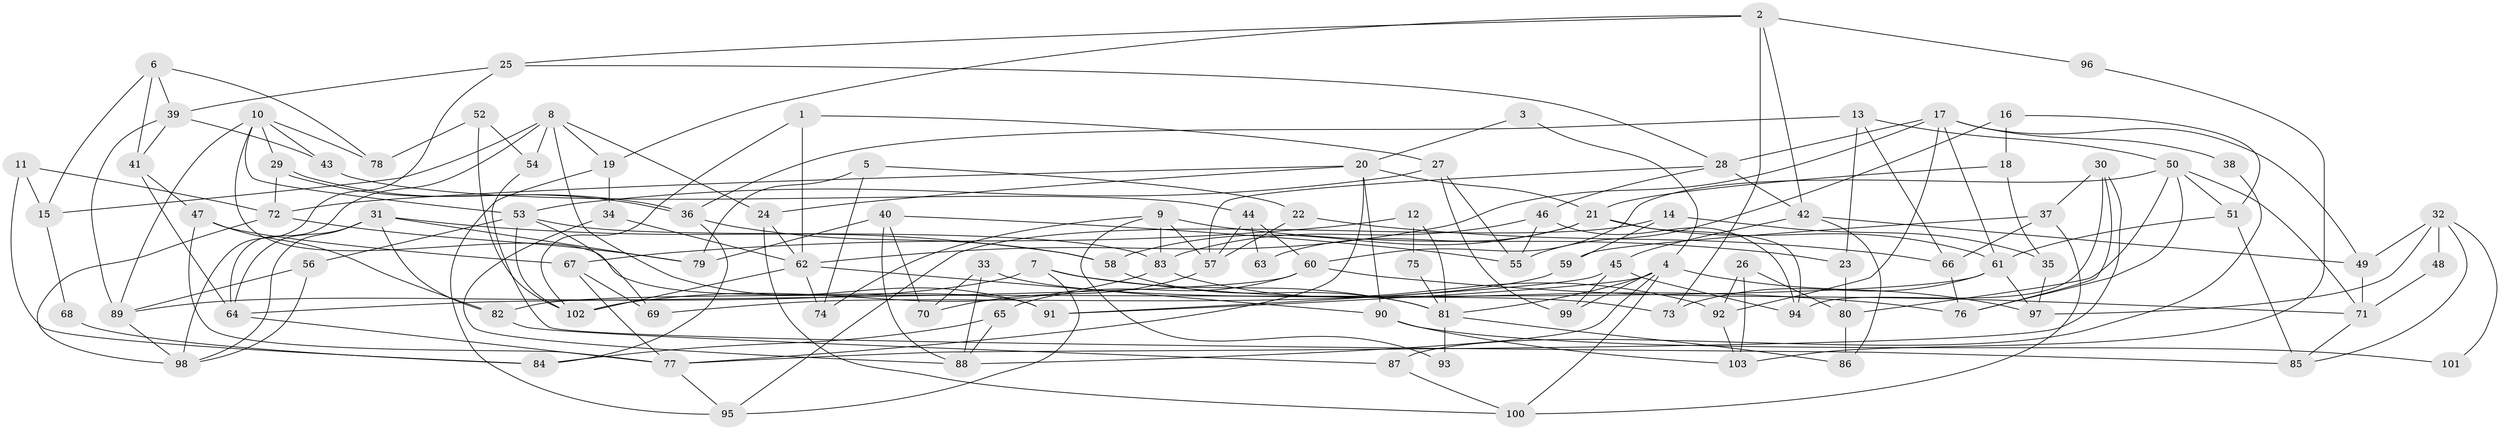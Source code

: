 // coarse degree distribution, {3: 0.2361111111111111, 8: 0.1111111111111111, 2: 0.08333333333333333, 9: 0.013888888888888888, 6: 0.125, 4: 0.2361111111111111, 11: 0.013888888888888888, 5: 0.1388888888888889, 7: 0.041666666666666664}
// Generated by graph-tools (version 1.1) at 2025/52/02/27/25 19:52:05]
// undirected, 103 vertices, 206 edges
graph export_dot {
graph [start="1"]
  node [color=gray90,style=filled];
  1;
  2;
  3;
  4;
  5;
  6;
  7;
  8;
  9;
  10;
  11;
  12;
  13;
  14;
  15;
  16;
  17;
  18;
  19;
  20;
  21;
  22;
  23;
  24;
  25;
  26;
  27;
  28;
  29;
  30;
  31;
  32;
  33;
  34;
  35;
  36;
  37;
  38;
  39;
  40;
  41;
  42;
  43;
  44;
  45;
  46;
  47;
  48;
  49;
  50;
  51;
  52;
  53;
  54;
  55;
  56;
  57;
  58;
  59;
  60;
  61;
  62;
  63;
  64;
  65;
  66;
  67;
  68;
  69;
  70;
  71;
  72;
  73;
  74;
  75;
  76;
  77;
  78;
  79;
  80;
  81;
  82;
  83;
  84;
  85;
  86;
  87;
  88;
  89;
  90;
  91;
  92;
  93;
  94;
  95;
  96;
  97;
  98;
  99;
  100;
  101;
  102;
  103;
  1 -- 27;
  1 -- 62;
  1 -- 102;
  2 -- 25;
  2 -- 19;
  2 -- 42;
  2 -- 73;
  2 -- 96;
  3 -- 4;
  3 -- 20;
  4 -- 99;
  4 -- 100;
  4 -- 81;
  4 -- 88;
  4 -- 91;
  4 -- 97;
  5 -- 74;
  5 -- 79;
  5 -- 22;
  6 -- 15;
  6 -- 78;
  6 -- 39;
  6 -- 41;
  7 -- 81;
  7 -- 76;
  7 -- 89;
  7 -- 95;
  8 -- 64;
  8 -- 19;
  8 -- 15;
  8 -- 24;
  8 -- 54;
  8 -- 91;
  9 -- 57;
  9 -- 83;
  9 -- 23;
  9 -- 74;
  9 -- 93;
  10 -- 53;
  10 -- 91;
  10 -- 29;
  10 -- 43;
  10 -- 78;
  10 -- 89;
  11 -- 84;
  11 -- 72;
  11 -- 15;
  12 -- 67;
  12 -- 81;
  12 -- 75;
  13 -- 66;
  13 -- 23;
  13 -- 36;
  13 -- 50;
  14 -- 95;
  14 -- 35;
  14 -- 59;
  15 -- 68;
  16 -- 51;
  16 -- 55;
  16 -- 18;
  17 -- 61;
  17 -- 62;
  17 -- 28;
  17 -- 38;
  17 -- 49;
  17 -- 92;
  18 -- 21;
  18 -- 35;
  19 -- 34;
  19 -- 95;
  20 -- 21;
  20 -- 72;
  20 -- 24;
  20 -- 77;
  20 -- 90;
  21 -- 94;
  21 -- 58;
  21 -- 61;
  21 -- 63;
  22 -- 66;
  22 -- 57;
  23 -- 80;
  24 -- 62;
  24 -- 100;
  25 -- 39;
  25 -- 28;
  25 -- 98;
  26 -- 103;
  26 -- 80;
  26 -- 92;
  27 -- 55;
  27 -- 53;
  27 -- 99;
  28 -- 57;
  28 -- 42;
  28 -- 46;
  29 -- 36;
  29 -- 36;
  29 -- 72;
  30 -- 77;
  30 -- 94;
  30 -- 37;
  30 -- 76;
  31 -- 64;
  31 -- 98;
  31 -- 58;
  31 -- 79;
  31 -- 82;
  32 -- 97;
  32 -- 49;
  32 -- 48;
  32 -- 85;
  32 -- 101;
  33 -- 73;
  33 -- 70;
  33 -- 88;
  34 -- 62;
  34 -- 88;
  35 -- 97;
  36 -- 58;
  36 -- 84;
  37 -- 59;
  37 -- 66;
  37 -- 100;
  38 -- 87;
  39 -- 89;
  39 -- 41;
  39 -- 43;
  40 -- 79;
  40 -- 88;
  40 -- 55;
  40 -- 70;
  41 -- 47;
  41 -- 64;
  42 -- 45;
  42 -- 49;
  42 -- 86;
  43 -- 44;
  44 -- 60;
  44 -- 57;
  44 -- 63;
  45 -- 91;
  45 -- 94;
  45 -- 99;
  46 -- 83;
  46 -- 55;
  46 -- 94;
  47 -- 77;
  47 -- 67;
  47 -- 82;
  48 -- 71;
  49 -- 71;
  50 -- 71;
  50 -- 51;
  50 -- 60;
  50 -- 76;
  50 -- 80;
  51 -- 61;
  51 -- 85;
  52 -- 102;
  52 -- 54;
  52 -- 78;
  53 -- 83;
  53 -- 56;
  53 -- 69;
  53 -- 102;
  54 -- 85;
  56 -- 98;
  56 -- 89;
  57 -- 70;
  58 -- 81;
  59 -- 69;
  60 -- 71;
  60 -- 64;
  60 -- 65;
  61 -- 82;
  61 -- 73;
  61 -- 97;
  62 -- 102;
  62 -- 74;
  62 -- 90;
  64 -- 77;
  65 -- 88;
  65 -- 84;
  66 -- 76;
  67 -- 77;
  67 -- 69;
  68 -- 84;
  71 -- 85;
  72 -- 98;
  72 -- 79;
  75 -- 81;
  77 -- 95;
  80 -- 86;
  81 -- 86;
  81 -- 93;
  82 -- 87;
  83 -- 92;
  83 -- 102;
  87 -- 100;
  89 -- 98;
  90 -- 101;
  90 -- 103;
  92 -- 103;
  96 -- 103;
}
